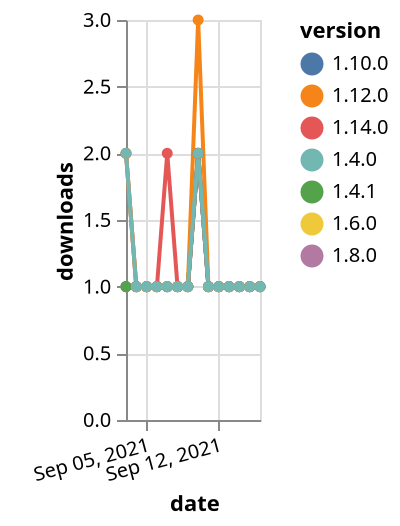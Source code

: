 {"$schema": "https://vega.github.io/schema/vega-lite/v5.json", "description": "A simple bar chart with embedded data.", "data": {"values": [{"date": "2021-09-03", "total": 200, "delta": 1, "version": "1.6.0"}, {"date": "2021-09-04", "total": 201, "delta": 1, "version": "1.6.0"}, {"date": "2021-09-05", "total": 202, "delta": 1, "version": "1.6.0"}, {"date": "2021-09-06", "total": 203, "delta": 1, "version": "1.6.0"}, {"date": "2021-09-07", "total": 204, "delta": 1, "version": "1.6.0"}, {"date": "2021-09-08", "total": 205, "delta": 1, "version": "1.6.0"}, {"date": "2021-09-09", "total": 206, "delta": 1, "version": "1.6.0"}, {"date": "2021-09-10", "total": 208, "delta": 2, "version": "1.6.0"}, {"date": "2021-09-11", "total": 209, "delta": 1, "version": "1.6.0"}, {"date": "2021-09-12", "total": 210, "delta": 1, "version": "1.6.0"}, {"date": "2021-09-13", "total": 211, "delta": 1, "version": "1.6.0"}, {"date": "2021-09-14", "total": 212, "delta": 1, "version": "1.6.0"}, {"date": "2021-09-15", "total": 213, "delta": 1, "version": "1.6.0"}, {"date": "2021-09-16", "total": 214, "delta": 1, "version": "1.6.0"}, {"date": "2021-09-03", "total": 186, "delta": 1, "version": "1.8.0"}, {"date": "2021-09-04", "total": 187, "delta": 1, "version": "1.8.0"}, {"date": "2021-09-05", "total": 188, "delta": 1, "version": "1.8.0"}, {"date": "2021-09-06", "total": 189, "delta": 1, "version": "1.8.0"}, {"date": "2021-09-07", "total": 190, "delta": 1, "version": "1.8.0"}, {"date": "2021-09-08", "total": 191, "delta": 1, "version": "1.8.0"}, {"date": "2021-09-09", "total": 192, "delta": 1, "version": "1.8.0"}, {"date": "2021-09-10", "total": 194, "delta": 2, "version": "1.8.0"}, {"date": "2021-09-11", "total": 195, "delta": 1, "version": "1.8.0"}, {"date": "2021-09-12", "total": 196, "delta": 1, "version": "1.8.0"}, {"date": "2021-09-13", "total": 197, "delta": 1, "version": "1.8.0"}, {"date": "2021-09-14", "total": 198, "delta": 1, "version": "1.8.0"}, {"date": "2021-09-15", "total": 199, "delta": 1, "version": "1.8.0"}, {"date": "2021-09-16", "total": 200, "delta": 1, "version": "1.8.0"}, {"date": "2021-09-03", "total": 166, "delta": 1, "version": "1.10.0"}, {"date": "2021-09-04", "total": 167, "delta": 1, "version": "1.10.0"}, {"date": "2021-09-05", "total": 168, "delta": 1, "version": "1.10.0"}, {"date": "2021-09-06", "total": 169, "delta": 1, "version": "1.10.0"}, {"date": "2021-09-07", "total": 170, "delta": 1, "version": "1.10.0"}, {"date": "2021-09-08", "total": 171, "delta": 1, "version": "1.10.0"}, {"date": "2021-09-09", "total": 172, "delta": 1, "version": "1.10.0"}, {"date": "2021-09-10", "total": 174, "delta": 2, "version": "1.10.0"}, {"date": "2021-09-11", "total": 175, "delta": 1, "version": "1.10.0"}, {"date": "2021-09-12", "total": 176, "delta": 1, "version": "1.10.0"}, {"date": "2021-09-13", "total": 177, "delta": 1, "version": "1.10.0"}, {"date": "2021-09-14", "total": 178, "delta": 1, "version": "1.10.0"}, {"date": "2021-09-15", "total": 179, "delta": 1, "version": "1.10.0"}, {"date": "2021-09-16", "total": 180, "delta": 1, "version": "1.10.0"}, {"date": "2021-09-03", "total": 243, "delta": 1, "version": "1.4.1"}, {"date": "2021-09-04", "total": 244, "delta": 1, "version": "1.4.1"}, {"date": "2021-09-05", "total": 245, "delta": 1, "version": "1.4.1"}, {"date": "2021-09-06", "total": 246, "delta": 1, "version": "1.4.1"}, {"date": "2021-09-07", "total": 247, "delta": 1, "version": "1.4.1"}, {"date": "2021-09-08", "total": 248, "delta": 1, "version": "1.4.1"}, {"date": "2021-09-09", "total": 249, "delta": 1, "version": "1.4.1"}, {"date": "2021-09-10", "total": 251, "delta": 2, "version": "1.4.1"}, {"date": "2021-09-11", "total": 252, "delta": 1, "version": "1.4.1"}, {"date": "2021-09-12", "total": 253, "delta": 1, "version": "1.4.1"}, {"date": "2021-09-13", "total": 254, "delta": 1, "version": "1.4.1"}, {"date": "2021-09-14", "total": 255, "delta": 1, "version": "1.4.1"}, {"date": "2021-09-15", "total": 256, "delta": 1, "version": "1.4.1"}, {"date": "2021-09-16", "total": 257, "delta": 1, "version": "1.4.1"}, {"date": "2021-09-03", "total": 114, "delta": 2, "version": "1.14.0"}, {"date": "2021-09-04", "total": 115, "delta": 1, "version": "1.14.0"}, {"date": "2021-09-05", "total": 116, "delta": 1, "version": "1.14.0"}, {"date": "2021-09-06", "total": 117, "delta": 1, "version": "1.14.0"}, {"date": "2021-09-07", "total": 119, "delta": 2, "version": "1.14.0"}, {"date": "2021-09-08", "total": 120, "delta": 1, "version": "1.14.0"}, {"date": "2021-09-09", "total": 121, "delta": 1, "version": "1.14.0"}, {"date": "2021-09-10", "total": 123, "delta": 2, "version": "1.14.0"}, {"date": "2021-09-11", "total": 124, "delta": 1, "version": "1.14.0"}, {"date": "2021-09-12", "total": 125, "delta": 1, "version": "1.14.0"}, {"date": "2021-09-13", "total": 126, "delta": 1, "version": "1.14.0"}, {"date": "2021-09-14", "total": 127, "delta": 1, "version": "1.14.0"}, {"date": "2021-09-15", "total": 128, "delta": 1, "version": "1.14.0"}, {"date": "2021-09-16", "total": 129, "delta": 1, "version": "1.14.0"}, {"date": "2021-09-03", "total": 188, "delta": 2, "version": "1.12.0"}, {"date": "2021-09-04", "total": 189, "delta": 1, "version": "1.12.0"}, {"date": "2021-09-05", "total": 190, "delta": 1, "version": "1.12.0"}, {"date": "2021-09-06", "total": 191, "delta": 1, "version": "1.12.0"}, {"date": "2021-09-07", "total": 192, "delta": 1, "version": "1.12.0"}, {"date": "2021-09-08", "total": 193, "delta": 1, "version": "1.12.0"}, {"date": "2021-09-09", "total": 194, "delta": 1, "version": "1.12.0"}, {"date": "2021-09-10", "total": 197, "delta": 3, "version": "1.12.0"}, {"date": "2021-09-11", "total": 198, "delta": 1, "version": "1.12.0"}, {"date": "2021-09-12", "total": 199, "delta": 1, "version": "1.12.0"}, {"date": "2021-09-13", "total": 200, "delta": 1, "version": "1.12.0"}, {"date": "2021-09-14", "total": 201, "delta": 1, "version": "1.12.0"}, {"date": "2021-09-15", "total": 202, "delta": 1, "version": "1.12.0"}, {"date": "2021-09-16", "total": 203, "delta": 1, "version": "1.12.0"}, {"date": "2021-09-03", "total": 253, "delta": 2, "version": "1.4.0"}, {"date": "2021-09-04", "total": 254, "delta": 1, "version": "1.4.0"}, {"date": "2021-09-05", "total": 255, "delta": 1, "version": "1.4.0"}, {"date": "2021-09-06", "total": 256, "delta": 1, "version": "1.4.0"}, {"date": "2021-09-07", "total": 257, "delta": 1, "version": "1.4.0"}, {"date": "2021-09-08", "total": 258, "delta": 1, "version": "1.4.0"}, {"date": "2021-09-09", "total": 259, "delta": 1, "version": "1.4.0"}, {"date": "2021-09-10", "total": 261, "delta": 2, "version": "1.4.0"}, {"date": "2021-09-11", "total": 262, "delta": 1, "version": "1.4.0"}, {"date": "2021-09-12", "total": 263, "delta": 1, "version": "1.4.0"}, {"date": "2021-09-13", "total": 264, "delta": 1, "version": "1.4.0"}, {"date": "2021-09-14", "total": 265, "delta": 1, "version": "1.4.0"}, {"date": "2021-09-15", "total": 266, "delta": 1, "version": "1.4.0"}, {"date": "2021-09-16", "total": 267, "delta": 1, "version": "1.4.0"}]}, "width": "container", "mark": {"type": "line", "point": {"filled": true}}, "encoding": {"x": {"field": "date", "type": "temporal", "timeUnit": "yearmonthdate", "title": "date", "axis": {"labelAngle": -15}}, "y": {"field": "delta", "type": "quantitative", "title": "downloads"}, "color": {"field": "version", "type": "nominal"}, "tooltip": {"field": "delta"}}}